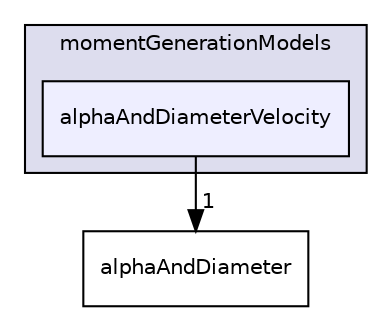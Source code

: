 digraph "alphaAndDiameterVelocity" {
  bgcolor=transparent;
  compound=true
  node [ fontsize="10", fontname="Helvetica"];
  edge [ labelfontsize="10", labelfontname="Helvetica"];
  subgraph clusterdir_538b51c5cb33798fc1532c9c9bb5db7b {
    graph [ bgcolor="#ddddee", pencolor="black", label="momentGenerationModels" fontname="Helvetica", fontsize="10", URL="dir_538b51c5cb33798fc1532c9c9bb5db7b.html"]
  dir_a1da1f83dac4e5917411597f6370d57f [shape=box, label="alphaAndDiameterVelocity", style="filled", fillcolor="#eeeeff", pencolor="black", URL="dir_a1da1f83dac4e5917411597f6370d57f.html"];
  }
  dir_4db504fa6f281cbc61ad7ede1836b92f [shape=box label="alphaAndDiameter" URL="dir_4db504fa6f281cbc61ad7ede1836b92f.html"];
  dir_a1da1f83dac4e5917411597f6370d57f->dir_4db504fa6f281cbc61ad7ede1836b92f [headlabel="1", labeldistance=1.5 headhref="dir_000021_000020.html"];
}
